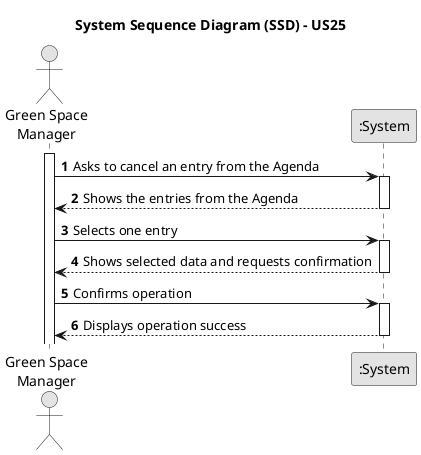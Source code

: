 @startuml
skinparam monochrome true
skinparam packageStyle rectangle
skinparam shadowing false

title System Sequence Diagram (SSD) - US25

autonumber

actor "Green Space\nManager" as Employee
participant ":System" as System

activate Employee

    Employee -> System : Asks to cancel an entry from the Agenda
    activate System

        System --> Employee : Shows the entries from the Agenda
    deactivate System

    Employee -> System : Selects one entry
    activate System

        System --> Employee : Shows selected data and requests confirmation
    deactivate System

    Employee -> System : Confirms operation
    activate System

        System --> Employee : Displays operation success
    deactivate System

@enduml
